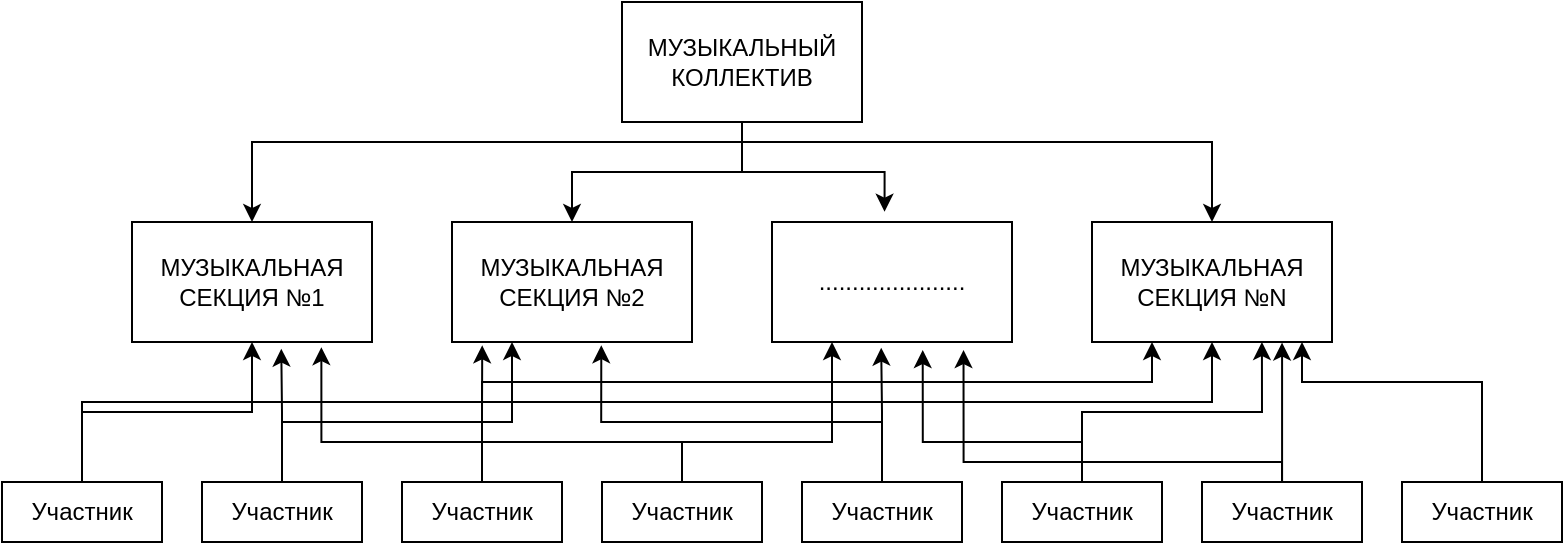 <mxfile version="21.2.3" type="device" pages="2">
  <diagram name="Музыкальная секция" id="Wy84S46RssDP5q3ZlYBn">
    <mxGraphModel dx="1675" dy="848" grid="1" gridSize="10" guides="1" tooltips="1" connect="1" arrows="1" fold="1" page="1" pageScale="1" pageWidth="850" pageHeight="1100" math="0" shadow="0">
      <root>
        <mxCell id="0" />
        <mxCell id="1" parent="0" />
        <mxCell id="zxYPqCYEpmT4ap4-6MEX-12" style="edgeStyle=orthogonalEdgeStyle;rounded=0;orthogonalLoop=1;jettySize=auto;html=1;entryX=0.5;entryY=0;entryDx=0;entryDy=0;" edge="1" parent="1" source="zxYPqCYEpmT4ap4-6MEX-16" target="zxYPqCYEpmT4ap4-6MEX-17">
          <mxGeometry relative="1" as="geometry">
            <Array as="points">
              <mxPoint x="405" y="130" />
              <mxPoint x="160" y="130" />
            </Array>
          </mxGeometry>
        </mxCell>
        <mxCell id="zxYPqCYEpmT4ap4-6MEX-13" style="edgeStyle=orthogonalEdgeStyle;rounded=0;orthogonalLoop=1;jettySize=auto;html=1;entryX=0.5;entryY=0;entryDx=0;entryDy=0;" edge="1" parent="1" source="zxYPqCYEpmT4ap4-6MEX-16" target="zxYPqCYEpmT4ap4-6MEX-18">
          <mxGeometry relative="1" as="geometry" />
        </mxCell>
        <mxCell id="zxYPqCYEpmT4ap4-6MEX-14" style="edgeStyle=orthogonalEdgeStyle;rounded=0;orthogonalLoop=1;jettySize=auto;html=1;entryX=0.5;entryY=0;entryDx=0;entryDy=0;" edge="1" parent="1" source="zxYPqCYEpmT4ap4-6MEX-16" target="zxYPqCYEpmT4ap4-6MEX-19">
          <mxGeometry relative="1" as="geometry">
            <Array as="points">
              <mxPoint x="405" y="130" />
              <mxPoint x="640" y="130" />
            </Array>
          </mxGeometry>
        </mxCell>
        <mxCell id="zxYPqCYEpmT4ap4-6MEX-15" style="edgeStyle=orthogonalEdgeStyle;rounded=0;orthogonalLoop=1;jettySize=auto;html=1;entryX=0.469;entryY=-0.086;entryDx=0;entryDy=0;entryPerimeter=0;" edge="1" parent="1" source="zxYPqCYEpmT4ap4-6MEX-16" target="zxYPqCYEpmT4ap4-6MEX-20">
          <mxGeometry relative="1" as="geometry" />
        </mxCell>
        <mxCell id="zxYPqCYEpmT4ap4-6MEX-16" value="МУЗЫКАЛЬНЫЙ КОЛЛЕКТИВ" style="whiteSpace=wrap;html=1;" vertex="1" parent="1">
          <mxGeometry x="345" y="60" width="120" height="60" as="geometry" />
        </mxCell>
        <mxCell id="zxYPqCYEpmT4ap4-6MEX-17" value="МУЗЫКАЛЬНАЯ СЕКЦИЯ №1" style="whiteSpace=wrap;html=1;" vertex="1" parent="1">
          <mxGeometry x="100" y="170" width="120" height="60" as="geometry" />
        </mxCell>
        <mxCell id="zxYPqCYEpmT4ap4-6MEX-18" value="МУЗЫКАЛЬНАЯ СЕКЦИЯ №2" style="whiteSpace=wrap;html=1;" vertex="1" parent="1">
          <mxGeometry x="260" y="170" width="120" height="60" as="geometry" />
        </mxCell>
        <mxCell id="zxYPqCYEpmT4ap4-6MEX-19" value="МУЗЫКАЛЬНАЯ СЕКЦИЯ №N" style="whiteSpace=wrap;html=1;" vertex="1" parent="1">
          <mxGeometry x="580" y="170" width="120" height="60" as="geometry" />
        </mxCell>
        <mxCell id="zxYPqCYEpmT4ap4-6MEX-20" value="......................" style="whiteSpace=wrap;html=1;" vertex="1" parent="1">
          <mxGeometry x="420" y="170" width="120" height="60" as="geometry" />
        </mxCell>
        <mxCell id="zxYPqCYEpmT4ap4-6MEX-47" style="edgeStyle=orthogonalEdgeStyle;rounded=0;orthogonalLoop=1;jettySize=auto;html=1;entryX=0.5;entryY=1;entryDx=0;entryDy=0;" edge="1" parent="1" source="zxYPqCYEpmT4ap4-6MEX-39" target="zxYPqCYEpmT4ap4-6MEX-17">
          <mxGeometry relative="1" as="geometry" />
        </mxCell>
        <mxCell id="zxYPqCYEpmT4ap4-6MEX-48" style="edgeStyle=orthogonalEdgeStyle;rounded=0;orthogonalLoop=1;jettySize=auto;html=1;entryX=0.5;entryY=1;entryDx=0;entryDy=0;" edge="1" parent="1" source="zxYPqCYEpmT4ap4-6MEX-39" target="zxYPqCYEpmT4ap4-6MEX-19">
          <mxGeometry relative="1" as="geometry">
            <Array as="points">
              <mxPoint x="75" y="260" />
              <mxPoint x="640" y="260" />
            </Array>
          </mxGeometry>
        </mxCell>
        <mxCell id="zxYPqCYEpmT4ap4-6MEX-39" value="Участник" style="whiteSpace=wrap;html=1;" vertex="1" parent="1">
          <mxGeometry x="35" y="300" width="80" height="30" as="geometry" />
        </mxCell>
        <mxCell id="zxYPqCYEpmT4ap4-6MEX-49" style="edgeStyle=orthogonalEdgeStyle;rounded=0;orthogonalLoop=1;jettySize=auto;html=1;entryX=0.622;entryY=1.056;entryDx=0;entryDy=0;entryPerimeter=0;" edge="1" parent="1" source="zxYPqCYEpmT4ap4-6MEX-40" target="zxYPqCYEpmT4ap4-6MEX-17">
          <mxGeometry relative="1" as="geometry" />
        </mxCell>
        <mxCell id="zxYPqCYEpmT4ap4-6MEX-50" style="edgeStyle=orthogonalEdgeStyle;rounded=0;orthogonalLoop=1;jettySize=auto;html=1;entryX=0.25;entryY=1;entryDx=0;entryDy=0;" edge="1" parent="1" source="zxYPqCYEpmT4ap4-6MEX-40" target="zxYPqCYEpmT4ap4-6MEX-18">
          <mxGeometry relative="1" as="geometry">
            <Array as="points">
              <mxPoint x="175" y="270" />
              <mxPoint x="290" y="270" />
            </Array>
          </mxGeometry>
        </mxCell>
        <mxCell id="zxYPqCYEpmT4ap4-6MEX-40" value="Участник" style="whiteSpace=wrap;html=1;" vertex="1" parent="1">
          <mxGeometry x="135" y="300" width="80" height="30" as="geometry" />
        </mxCell>
        <mxCell id="zxYPqCYEpmT4ap4-6MEX-51" style="edgeStyle=orthogonalEdgeStyle;rounded=0;orthogonalLoop=1;jettySize=auto;html=1;entryX=0.126;entryY=1.028;entryDx=0;entryDy=0;entryPerimeter=0;" edge="1" parent="1" source="zxYPqCYEpmT4ap4-6MEX-41" target="zxYPqCYEpmT4ap4-6MEX-18">
          <mxGeometry relative="1" as="geometry" />
        </mxCell>
        <mxCell id="zxYPqCYEpmT4ap4-6MEX-52" style="edgeStyle=orthogonalEdgeStyle;rounded=0;orthogonalLoop=1;jettySize=auto;html=1;entryX=0.25;entryY=1;entryDx=0;entryDy=0;" edge="1" parent="1" source="zxYPqCYEpmT4ap4-6MEX-41" target="zxYPqCYEpmT4ap4-6MEX-19">
          <mxGeometry relative="1" as="geometry">
            <Array as="points">
              <mxPoint x="275" y="250" />
              <mxPoint x="610" y="250" />
            </Array>
          </mxGeometry>
        </mxCell>
        <mxCell id="zxYPqCYEpmT4ap4-6MEX-41" value="Участник" style="whiteSpace=wrap;html=1;" vertex="1" parent="1">
          <mxGeometry x="235" y="300" width="80" height="30" as="geometry" />
        </mxCell>
        <mxCell id="zxYPqCYEpmT4ap4-6MEX-53" style="edgeStyle=orthogonalEdgeStyle;rounded=0;orthogonalLoop=1;jettySize=auto;html=1;entryX=0.789;entryY=1.043;entryDx=0;entryDy=0;entryPerimeter=0;" edge="1" parent="1" source="zxYPqCYEpmT4ap4-6MEX-42" target="zxYPqCYEpmT4ap4-6MEX-17">
          <mxGeometry relative="1" as="geometry">
            <Array as="points">
              <mxPoint x="375" y="280" />
              <mxPoint x="195" y="280" />
            </Array>
          </mxGeometry>
        </mxCell>
        <mxCell id="zxYPqCYEpmT4ap4-6MEX-54" style="edgeStyle=orthogonalEdgeStyle;rounded=0;orthogonalLoop=1;jettySize=auto;html=1;entryX=0.25;entryY=1;entryDx=0;entryDy=0;" edge="1" parent="1" source="zxYPqCYEpmT4ap4-6MEX-42" target="zxYPqCYEpmT4ap4-6MEX-20">
          <mxGeometry relative="1" as="geometry">
            <Array as="points">
              <mxPoint x="375" y="280" />
              <mxPoint x="450" y="280" />
            </Array>
          </mxGeometry>
        </mxCell>
        <mxCell id="zxYPqCYEpmT4ap4-6MEX-42" value="Участник" style="whiteSpace=wrap;html=1;" vertex="1" parent="1">
          <mxGeometry x="335" y="300" width="80" height="30" as="geometry" />
        </mxCell>
        <mxCell id="zxYPqCYEpmT4ap4-6MEX-55" style="edgeStyle=orthogonalEdgeStyle;rounded=0;orthogonalLoop=1;jettySize=auto;html=1;entryX=0.455;entryY=1.047;entryDx=0;entryDy=0;entryPerimeter=0;" edge="1" parent="1" source="zxYPqCYEpmT4ap4-6MEX-43" target="zxYPqCYEpmT4ap4-6MEX-20">
          <mxGeometry relative="1" as="geometry" />
        </mxCell>
        <mxCell id="zxYPqCYEpmT4ap4-6MEX-56" style="edgeStyle=orthogonalEdgeStyle;rounded=0;orthogonalLoop=1;jettySize=auto;html=1;entryX=0.622;entryY=1.027;entryDx=0;entryDy=0;entryPerimeter=0;" edge="1" parent="1" source="zxYPqCYEpmT4ap4-6MEX-43" target="zxYPqCYEpmT4ap4-6MEX-18">
          <mxGeometry relative="1" as="geometry">
            <Array as="points">
              <mxPoint x="475" y="270" />
              <mxPoint x="335" y="270" />
            </Array>
          </mxGeometry>
        </mxCell>
        <mxCell id="zxYPqCYEpmT4ap4-6MEX-43" value="Участник" style="whiteSpace=wrap;html=1;" vertex="1" parent="1">
          <mxGeometry x="435" y="300" width="80" height="30" as="geometry" />
        </mxCell>
        <mxCell id="zxYPqCYEpmT4ap4-6MEX-57" style="edgeStyle=orthogonalEdgeStyle;rounded=0;orthogonalLoop=1;jettySize=auto;html=1;entryX=0.708;entryY=1;entryDx=0;entryDy=0;entryPerimeter=0;" edge="1" parent="1" source="zxYPqCYEpmT4ap4-6MEX-44" target="zxYPqCYEpmT4ap4-6MEX-19">
          <mxGeometry relative="1" as="geometry" />
        </mxCell>
        <mxCell id="zxYPqCYEpmT4ap4-6MEX-58" style="edgeStyle=orthogonalEdgeStyle;rounded=0;orthogonalLoop=1;jettySize=auto;html=1;entryX=0.628;entryY=1.067;entryDx=0;entryDy=0;entryPerimeter=0;" edge="1" parent="1" source="zxYPqCYEpmT4ap4-6MEX-44" target="zxYPqCYEpmT4ap4-6MEX-20">
          <mxGeometry relative="1" as="geometry">
            <Array as="points">
              <mxPoint x="575" y="280" />
              <mxPoint x="495" y="280" />
            </Array>
          </mxGeometry>
        </mxCell>
        <mxCell id="zxYPqCYEpmT4ap4-6MEX-44" value="Участник" style="whiteSpace=wrap;html=1;" vertex="1" parent="1">
          <mxGeometry x="535" y="300" width="80" height="30" as="geometry" />
        </mxCell>
        <mxCell id="zxYPqCYEpmT4ap4-6MEX-59" style="edgeStyle=orthogonalEdgeStyle;rounded=0;orthogonalLoop=1;jettySize=auto;html=1;entryX=0.798;entryY=1.067;entryDx=0;entryDy=0;entryPerimeter=0;" edge="1" parent="1" source="zxYPqCYEpmT4ap4-6MEX-45" target="zxYPqCYEpmT4ap4-6MEX-20">
          <mxGeometry relative="1" as="geometry">
            <Array as="points">
              <mxPoint x="675" y="290" />
              <mxPoint x="516" y="290" />
            </Array>
          </mxGeometry>
        </mxCell>
        <mxCell id="zxYPqCYEpmT4ap4-6MEX-60" style="edgeStyle=orthogonalEdgeStyle;rounded=0;orthogonalLoop=1;jettySize=auto;html=1;entryX=0.792;entryY=1.005;entryDx=0;entryDy=0;entryPerimeter=0;" edge="1" parent="1" source="zxYPqCYEpmT4ap4-6MEX-45" target="zxYPqCYEpmT4ap4-6MEX-19">
          <mxGeometry relative="1" as="geometry" />
        </mxCell>
        <mxCell id="zxYPqCYEpmT4ap4-6MEX-45" value="Участник" style="whiteSpace=wrap;html=1;" vertex="1" parent="1">
          <mxGeometry x="635" y="300" width="80" height="30" as="geometry" />
        </mxCell>
        <mxCell id="zxYPqCYEpmT4ap4-6MEX-61" style="edgeStyle=orthogonalEdgeStyle;rounded=0;orthogonalLoop=1;jettySize=auto;html=1;entryX=0.875;entryY=1;entryDx=0;entryDy=0;entryPerimeter=0;" edge="1" parent="1" source="zxYPqCYEpmT4ap4-6MEX-46" target="zxYPqCYEpmT4ap4-6MEX-19">
          <mxGeometry relative="1" as="geometry">
            <Array as="points">
              <mxPoint x="775" y="250" />
              <mxPoint x="685" y="250" />
            </Array>
          </mxGeometry>
        </mxCell>
        <mxCell id="zxYPqCYEpmT4ap4-6MEX-46" value="Участник" style="whiteSpace=wrap;html=1;" vertex="1" parent="1">
          <mxGeometry x="735" y="300" width="80" height="30" as="geometry" />
        </mxCell>
      </root>
    </mxGraphModel>
  </diagram>
  <diagram id="J2Q2VACn94I4xV4Q8lwF" name="Музыкальный ансамбль">
    <mxGraphModel dx="1424" dy="721" grid="1" gridSize="10" guides="1" tooltips="1" connect="1" arrows="1" fold="1" page="1" pageScale="1" pageWidth="850" pageHeight="1100" math="0" shadow="0">
      <root>
        <mxCell id="0" />
        <mxCell id="1" parent="0" />
        <mxCell id="JjZvQsEwSVVzjTSRWXzM-1" style="edgeStyle=orthogonalEdgeStyle;rounded=0;orthogonalLoop=1;jettySize=auto;html=1;entryX=0.5;entryY=0;entryDx=0;entryDy=0;" edge="1" parent="1" source="JjZvQsEwSVVzjTSRWXzM-5" target="JjZvQsEwSVVzjTSRWXzM-6">
          <mxGeometry relative="1" as="geometry">
            <Array as="points">
              <mxPoint x="425" y="120" />
              <mxPoint x="180" y="120" />
            </Array>
          </mxGeometry>
        </mxCell>
        <mxCell id="JjZvQsEwSVVzjTSRWXzM-2" style="edgeStyle=orthogonalEdgeStyle;rounded=0;orthogonalLoop=1;jettySize=auto;html=1;entryX=0.5;entryY=0;entryDx=0;entryDy=0;" edge="1" parent="1" source="JjZvQsEwSVVzjTSRWXzM-5" target="JjZvQsEwSVVzjTSRWXzM-7">
          <mxGeometry relative="1" as="geometry" />
        </mxCell>
        <mxCell id="JjZvQsEwSVVzjTSRWXzM-3" style="edgeStyle=orthogonalEdgeStyle;rounded=0;orthogonalLoop=1;jettySize=auto;html=1;entryX=0.5;entryY=0;entryDx=0;entryDy=0;" edge="1" parent="1" source="JjZvQsEwSVVzjTSRWXzM-5" target="JjZvQsEwSVVzjTSRWXzM-8">
          <mxGeometry relative="1" as="geometry">
            <Array as="points">
              <mxPoint x="425" y="120" />
              <mxPoint x="660" y="120" />
            </Array>
          </mxGeometry>
        </mxCell>
        <mxCell id="JjZvQsEwSVVzjTSRWXzM-4" style="edgeStyle=orthogonalEdgeStyle;rounded=0;orthogonalLoop=1;jettySize=auto;html=1;entryX=0.469;entryY=-0.086;entryDx=0;entryDy=0;entryPerimeter=0;" edge="1" parent="1" source="JjZvQsEwSVVzjTSRWXzM-5" target="JjZvQsEwSVVzjTSRWXzM-9">
          <mxGeometry relative="1" as="geometry" />
        </mxCell>
        <mxCell id="JjZvQsEwSVVzjTSRWXzM-5" value="МУЗЫКАЛЬНЫЙ КОЛЛЕКТИВ" style="whiteSpace=wrap;html=1;" vertex="1" parent="1">
          <mxGeometry x="365" y="50" width="120" height="60" as="geometry" />
        </mxCell>
        <mxCell id="JjZvQsEwSVVzjTSRWXzM-6" value="МУЗЫКАЛЬНЫЙ АНСАМБЛЬ №1" style="whiteSpace=wrap;html=1;" vertex="1" parent="1">
          <mxGeometry x="120" y="160" width="120" height="60" as="geometry" />
        </mxCell>
        <mxCell id="JjZvQsEwSVVzjTSRWXzM-7" value="МУЗЫКАЛЬНЫЙ АНСАМБЛЬ №2" style="whiteSpace=wrap;html=1;" vertex="1" parent="1">
          <mxGeometry x="280" y="160" width="120" height="60" as="geometry" />
        </mxCell>
        <mxCell id="JjZvQsEwSVVzjTSRWXzM-8" value="МУЗЫКАЛЬНЫЙ АНСАМБЛЬ №N" style="whiteSpace=wrap;html=1;" vertex="1" parent="1">
          <mxGeometry x="600" y="160" width="120" height="60" as="geometry" />
        </mxCell>
        <mxCell id="JjZvQsEwSVVzjTSRWXzM-9" value="......................" style="whiteSpace=wrap;html=1;" vertex="1" parent="1">
          <mxGeometry x="440" y="160" width="120" height="60" as="geometry" />
        </mxCell>
        <mxCell id="JjZvQsEwSVVzjTSRWXzM-10" style="edgeStyle=orthogonalEdgeStyle;rounded=0;orthogonalLoop=1;jettySize=auto;html=1;entryX=0.5;entryY=1;entryDx=0;entryDy=0;" edge="1" parent="1" source="JjZvQsEwSVVzjTSRWXzM-12" target="JjZvQsEwSVVzjTSRWXzM-6">
          <mxGeometry relative="1" as="geometry">
            <Array as="points">
              <mxPoint x="80" y="260" />
              <mxPoint x="180" y="260" />
            </Array>
          </mxGeometry>
        </mxCell>
        <mxCell id="JjZvQsEwSVVzjTSRWXzM-11" style="edgeStyle=orthogonalEdgeStyle;rounded=0;orthogonalLoop=1;jettySize=auto;html=1;entryX=0.5;entryY=1;entryDx=0;entryDy=0;" edge="1" parent="1" source="JjZvQsEwSVVzjTSRWXzM-12" target="JjZvQsEwSVVzjTSRWXzM-7">
          <mxGeometry relative="1" as="geometry">
            <Array as="points">
              <mxPoint x="80" y="260" />
              <mxPoint x="340" y="260" />
            </Array>
          </mxGeometry>
        </mxCell>
        <mxCell id="JjZvQsEwSVVzjTSRWXzM-12" value="Участник" style="whiteSpace=wrap;html=1;" vertex="1" parent="1">
          <mxGeometry x="40" y="290" width="80" height="30" as="geometry" />
        </mxCell>
        <mxCell id="JjZvQsEwSVVzjTSRWXzM-13" style="edgeStyle=orthogonalEdgeStyle;rounded=0;orthogonalLoop=1;jettySize=auto;html=1;entryX=0.67;entryY=1.003;entryDx=0;entryDy=0;entryPerimeter=0;" edge="1" parent="1" source="JjZvQsEwSVVzjTSRWXzM-14" target="JjZvQsEwSVVzjTSRWXzM-6">
          <mxGeometry relative="1" as="geometry">
            <Array as="points" />
          </mxGeometry>
        </mxCell>
        <mxCell id="JjZvQsEwSVVzjTSRWXzM-14" value="Участник" style="whiteSpace=wrap;html=1;" vertex="1" parent="1">
          <mxGeometry x="140" y="290" width="80" height="30" as="geometry" />
        </mxCell>
        <mxCell id="JjZvQsEwSVVzjTSRWXzM-15" style="edgeStyle=orthogonalEdgeStyle;rounded=0;orthogonalLoop=1;jettySize=auto;html=1;entryX=0.836;entryY=1.012;entryDx=0;entryDy=0;entryPerimeter=0;" edge="1" parent="1" source="JjZvQsEwSVVzjTSRWXzM-16" target="JjZvQsEwSVVzjTSRWXzM-6">
          <mxGeometry relative="1" as="geometry">
            <Array as="points">
              <mxPoint x="280" y="270" />
              <mxPoint x="220" y="270" />
            </Array>
          </mxGeometry>
        </mxCell>
        <mxCell id="JjZvQsEwSVVzjTSRWXzM-16" value="Участник" style="whiteSpace=wrap;html=1;" vertex="1" parent="1">
          <mxGeometry x="240" y="290" width="80" height="30" as="geometry" />
        </mxCell>
        <mxCell id="JjZvQsEwSVVzjTSRWXzM-17" style="edgeStyle=orthogonalEdgeStyle;rounded=0;orthogonalLoop=1;jettySize=auto;html=1;entryX=0.699;entryY=1.004;entryDx=0;entryDy=0;entryPerimeter=0;" edge="1" parent="1" source="JjZvQsEwSVVzjTSRWXzM-19" target="JjZvQsEwSVVzjTSRWXzM-7">
          <mxGeometry relative="1" as="geometry">
            <Array as="points">
              <mxPoint x="364" y="270" />
              <mxPoint x="364" y="270" />
            </Array>
          </mxGeometry>
        </mxCell>
        <mxCell id="JjZvQsEwSVVzjTSRWXzM-18" style="edgeStyle=orthogonalEdgeStyle;rounded=0;orthogonalLoop=1;jettySize=auto;html=1;entryX=0.25;entryY=1;entryDx=0;entryDy=0;" edge="1" parent="1" source="JjZvQsEwSVVzjTSRWXzM-19" target="JjZvQsEwSVVzjTSRWXzM-9">
          <mxGeometry relative="1" as="geometry">
            <Array as="points">
              <mxPoint x="380" y="270" />
              <mxPoint x="470" y="270" />
            </Array>
          </mxGeometry>
        </mxCell>
        <mxCell id="JjZvQsEwSVVzjTSRWXzM-19" value="Участник" style="whiteSpace=wrap;html=1;" vertex="1" parent="1">
          <mxGeometry x="340" y="290" width="80" height="30" as="geometry" />
        </mxCell>
        <mxCell id="JjZvQsEwSVVzjTSRWXzM-20" style="edgeStyle=orthogonalEdgeStyle;rounded=0;orthogonalLoop=1;jettySize=auto;html=1;entryX=0.5;entryY=1;entryDx=0;entryDy=0;" edge="1" parent="1" source="JjZvQsEwSVVzjTSRWXzM-22" target="JjZvQsEwSVVzjTSRWXzM-8">
          <mxGeometry relative="1" as="geometry">
            <Array as="points">
              <mxPoint x="480" y="280" />
              <mxPoint x="660" y="280" />
            </Array>
          </mxGeometry>
        </mxCell>
        <mxCell id="JjZvQsEwSVVzjTSRWXzM-21" style="edgeStyle=orthogonalEdgeStyle;rounded=0;orthogonalLoop=1;jettySize=auto;html=1;entryX=0.335;entryY=1.003;entryDx=0;entryDy=0;entryPerimeter=0;" edge="1" parent="1" source="JjZvQsEwSVVzjTSRWXzM-22" target="JjZvQsEwSVVzjTSRWXzM-9">
          <mxGeometry relative="1" as="geometry" />
        </mxCell>
        <mxCell id="JjZvQsEwSVVzjTSRWXzM-22" value="Участник" style="whiteSpace=wrap;html=1;" vertex="1" parent="1">
          <mxGeometry x="440" y="290" width="80" height="30" as="geometry" />
        </mxCell>
      </root>
    </mxGraphModel>
  </diagram>
</mxfile>
